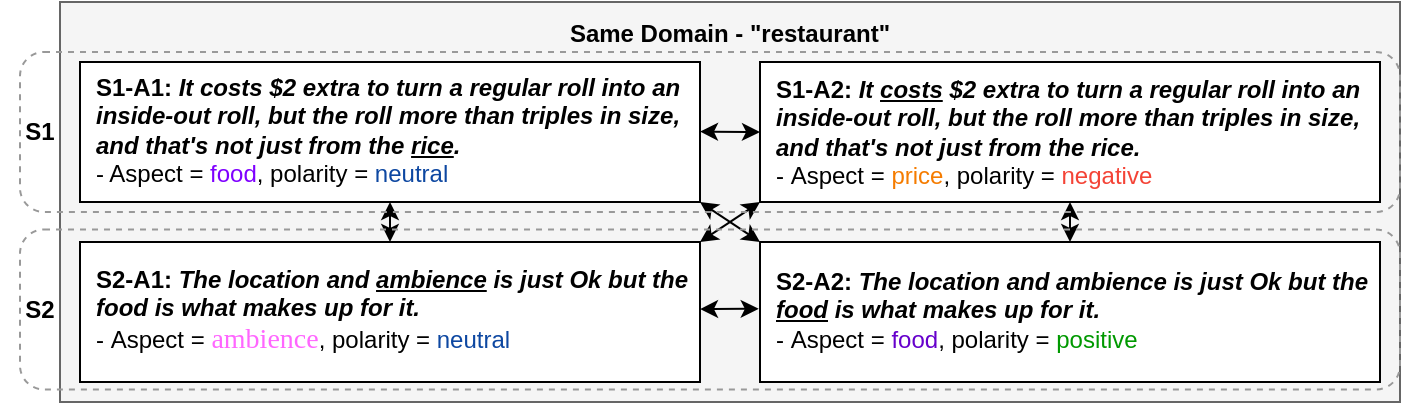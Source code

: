 <mxfile version="15.1.4" type="github">
  <diagram id="QUVvCAwXGch43k0VpOjs" name="Page-1">
    <mxGraphModel dx="981" dy="526" grid="1" gridSize="10" guides="1" tooltips="1" connect="1" arrows="1" fold="1" page="1" pageScale="1" pageWidth="827" pageHeight="1169" math="0" shadow="0">
      <root>
        <mxCell id="0" />
        <mxCell id="1" parent="0" />
        <mxCell id="94RK0DoZ00d1Tz80vGn9-24" value="" style="rounded=0;whiteSpace=wrap;html=1;fillColor=#f5f5f5;strokeColor=#666666;fontColor=#333333;" parent="1" vertex="1">
          <mxGeometry x="270" y="100" width="670" height="200" as="geometry" />
        </mxCell>
        <mxCell id="94RK0DoZ00d1Tz80vGn9-3" value="&lt;div class=&quot;mind-clipboard&quot; style=&quot;line-height: 120%&quot;&gt;&lt;div style=&quot;text-align: left&quot;&gt;&lt;br&gt;&lt;/div&gt;&lt;div style=&quot;text-align: left&quot;&gt;&lt;div&gt;&lt;/div&gt;&lt;div&gt;&lt;/div&gt;&lt;div&gt;&lt;/div&gt;&lt;/div&gt;&lt;/div&gt;" style="rounded=0;whiteSpace=wrap;html=1;" parent="1" vertex="1">
          <mxGeometry x="280" y="130" width="310" height="70" as="geometry" />
        </mxCell>
        <mxCell id="94RK0DoZ00d1Tz80vGn9-4" value="&lt;div style=&quot;text-align: left&quot;&gt;&lt;b&gt;S1-A1:&amp;nbsp;&lt;i&gt;It costs $2 extra to turn a regular roll into an inside-out roll, but the roll more than triples in size, and that&#39;s not just from the&amp;nbsp;&lt;u&gt;rice&lt;/u&gt;.&amp;nbsp;&lt;/i&gt;&lt;/b&gt;&lt;/div&gt;&lt;div style=&quot;text-align: left&quot;&gt;- Aspect =&amp;nbsp;&lt;font color=&quot;#7f00ff&quot;&gt;food&lt;/font&gt;, polarity =&amp;nbsp;&lt;font color=&quot;#0d47a1&quot;&gt;neutral&lt;/font&gt;&lt;/div&gt;" style="text;html=1;strokeColor=none;fillColor=none;align=center;verticalAlign=middle;whiteSpace=wrap;rounded=0;" parent="1" vertex="1">
          <mxGeometry x="287" y="137.5" width="303" height="52.5" as="geometry" />
        </mxCell>
        <mxCell id="94RK0DoZ00d1Tz80vGn9-5" value="&lt;div class=&quot;mind-clipboard&quot; style=&quot;line-height: 120%&quot;&gt;&lt;div style=&quot;text-align: left&quot;&gt;&lt;br&gt;&lt;/div&gt;&lt;div style=&quot;text-align: left&quot;&gt;&lt;div&gt;&lt;/div&gt;&lt;div&gt;&lt;/div&gt;&lt;div&gt;&lt;/div&gt;&lt;/div&gt;&lt;/div&gt;" style="rounded=0;whiteSpace=wrap;html=1;" parent="1" vertex="1">
          <mxGeometry x="620" y="130" width="310" height="70" as="geometry" />
        </mxCell>
        <mxCell id="94RK0DoZ00d1Tz80vGn9-6" value="&lt;div style=&quot;text-align: left&quot;&gt;&lt;div class=&quot;mind-clipboard&quot;&gt;&lt;b&gt;S1-A2: &lt;i&gt;It &lt;u&gt;costs&lt;/u&gt; $2 extra to turn a regular roll into an inside-out roll, but the roll more than triples in size, and that&#39;s not just from the rice.&amp;nbsp;&lt;/i&gt;&lt;/b&gt;&lt;div&gt;&lt;div&gt;&lt;/div&gt;-&amp;nbsp;Aspect&amp;nbsp;= &lt;font color=&quot;#f57c00&quot;&gt;price&lt;/font&gt;, polarity = &lt;font color=&quot;#f44336&quot;&gt;negative&lt;/font&gt;&amp;nbsp;&lt;div&gt;&lt;/div&gt;&lt;div&gt;&lt;/div&gt;&lt;/div&gt;&lt;div&gt;&lt;/div&gt;&lt;div&gt;&lt;/div&gt;&lt;div&gt;&lt;/div&gt;&lt;/div&gt;&lt;/div&gt;" style="text;html=1;strokeColor=none;fillColor=none;align=center;verticalAlign=middle;whiteSpace=wrap;rounded=0;" parent="1" vertex="1">
          <mxGeometry x="627" y="137.5" width="313" height="55" as="geometry" />
        </mxCell>
        <mxCell id="94RK0DoZ00d1Tz80vGn9-7" value="&lt;div class=&quot;mind-clipboard&quot; style=&quot;line-height: 120%&quot;&gt;&lt;div style=&quot;text-align: left&quot;&gt;&lt;br&gt;&lt;/div&gt;&lt;div style=&quot;text-align: left&quot;&gt;&lt;div&gt;&lt;/div&gt;&lt;div&gt;&lt;/div&gt;&lt;div&gt;&lt;/div&gt;&lt;/div&gt;&lt;/div&gt;" style="rounded=0;whiteSpace=wrap;html=1;" parent="1" vertex="1">
          <mxGeometry x="280" y="220" width="310" height="70" as="geometry" />
        </mxCell>
        <mxCell id="94RK0DoZ00d1Tz80vGn9-8" value="&lt;div style=&quot;text-align: left&quot;&gt;&lt;div class=&quot;mind-clipboard&quot;&gt;&lt;b&gt;S2-A1:&amp;nbsp;&lt;/b&gt;&lt;span style=&quot;text-align: justify&quot;&gt;&lt;font style=&quot;font-size: 12px&quot;&gt;&lt;b&gt;&lt;i&gt;The location and &lt;u&gt;ambience&lt;/u&gt; is just Ok but the food is what makes up for it.&lt;/i&gt;&lt;/b&gt;&lt;/font&gt;&lt;/span&gt;&lt;/div&gt;&lt;div class=&quot;mind-clipboard&quot;&gt;&lt;div&gt;&lt;div&gt;&lt;/div&gt;-&amp;nbsp;Aspect&amp;nbsp;=&amp;nbsp;&lt;span style=&quot;font-family: &amp;#34;times new roman&amp;#34; ; font-size: 10.5pt&quot;&gt;&lt;font color=&quot;#ff66ff&quot;&gt;ambience&lt;/font&gt;&lt;/span&gt;&lt;span&gt;, polarity = &lt;/span&gt;&lt;font color=&quot;#0d47a1&quot;&gt;neutral&lt;/font&gt;&lt;/div&gt;&lt;div&gt;&lt;div&gt;&lt;/div&gt;&lt;div&gt;&lt;/div&gt;&lt;/div&gt;&lt;div&gt;&lt;/div&gt;&lt;div&gt;&lt;/div&gt;&lt;div&gt;&lt;/div&gt;&lt;/div&gt;&lt;/div&gt;" style="text;html=1;strokeColor=none;fillColor=none;align=center;verticalAlign=middle;whiteSpace=wrap;rounded=0;" parent="1" vertex="1">
          <mxGeometry x="287" y="227.5" width="303" height="52.5" as="geometry" />
        </mxCell>
        <mxCell id="94RK0DoZ00d1Tz80vGn9-25" value="&lt;b&gt;Same Domain - &quot;restaurant&quot;&lt;/b&gt;" style="text;html=1;strokeColor=none;fillColor=none;align=center;verticalAlign=middle;whiteSpace=wrap;rounded=0;" parent="1" vertex="1">
          <mxGeometry x="523" y="110" width="164" height="12" as="geometry" />
        </mxCell>
        <mxCell id="ZvaVnCW54o77c7x1LeFd-2" value="" style="endArrow=classic;startArrow=classic;html=1;entryX=0;entryY=0.5;entryDx=0;entryDy=0;" edge="1" parent="1" target="94RK0DoZ00d1Tz80vGn9-5">
          <mxGeometry width="50" height="50" relative="1" as="geometry">
            <mxPoint x="590" y="164.8" as="sourcePoint" />
            <mxPoint x="628" y="164.8" as="targetPoint" />
          </mxGeometry>
        </mxCell>
        <mxCell id="ZvaVnCW54o77c7x1LeFd-3" value="&lt;div class=&quot;mind-clipboard&quot; style=&quot;line-height: 120%&quot;&gt;&lt;div style=&quot;text-align: left&quot;&gt;&lt;br&gt;&lt;/div&gt;&lt;div style=&quot;text-align: left&quot;&gt;&lt;div&gt;&lt;/div&gt;&lt;div&gt;&lt;/div&gt;&lt;div&gt;&lt;/div&gt;&lt;/div&gt;&lt;/div&gt;" style="rounded=0;whiteSpace=wrap;html=1;" vertex="1" parent="1">
          <mxGeometry x="620" y="220" width="310" height="70" as="geometry" />
        </mxCell>
        <mxCell id="ZvaVnCW54o77c7x1LeFd-4" value="&lt;div style=&quot;text-align: left&quot;&gt;&lt;div class=&quot;mind-clipboard&quot;&gt;&lt;b&gt;S2-A2:&amp;nbsp;&lt;/b&gt;&lt;span style=&quot;text-align: justify&quot;&gt;&lt;font style=&quot;font-size: 12px&quot;&gt;&lt;b&gt;&lt;i&gt;The location and ambience is just Ok but the &lt;u&gt;food&lt;/u&gt; is what makes up for it.&lt;/i&gt;&lt;/b&gt;&lt;/font&gt;&lt;/span&gt;&lt;/div&gt;&lt;div class=&quot;mind-clipboard&quot;&gt;&lt;div&gt;&lt;div&gt;&lt;/div&gt;-&amp;nbsp;Aspect&amp;nbsp;= &lt;font color=&quot;#6600cc&quot;&gt;food&lt;/font&gt;, polarity = &lt;font color=&quot;#009900&quot;&gt;positive&lt;/font&gt;&lt;div&gt;&lt;/div&gt;&lt;div&gt;&lt;/div&gt;&lt;/div&gt;&lt;div&gt;&lt;/div&gt;&lt;div&gt;&lt;/div&gt;&lt;div&gt;&lt;/div&gt;&lt;/div&gt;&lt;/div&gt;" style="text;html=1;strokeColor=none;fillColor=none;align=center;verticalAlign=middle;whiteSpace=wrap;rounded=0;" vertex="1" parent="1">
          <mxGeometry x="627" y="227.5" width="303" height="52.5" as="geometry" />
        </mxCell>
        <mxCell id="ZvaVnCW54o77c7x1LeFd-5" value="" style="endArrow=classic;startArrow=classic;html=1;entryX=-0.002;entryY=0.477;entryDx=0;entryDy=0;entryPerimeter=0;" edge="1" parent="1" target="ZvaVnCW54o77c7x1LeFd-3">
          <mxGeometry width="50" height="50" relative="1" as="geometry">
            <mxPoint x="590.0" y="253.55" as="sourcePoint" />
            <mxPoint x="628" y="253.55" as="targetPoint" />
          </mxGeometry>
        </mxCell>
        <mxCell id="ZvaVnCW54o77c7x1LeFd-7" value="" style="endArrow=classic;startArrow=classic;html=1;exitX=0.5;exitY=0;exitDx=0;exitDy=0;" edge="1" parent="1" source="94RK0DoZ00d1Tz80vGn9-7">
          <mxGeometry width="50" height="50" relative="1" as="geometry">
            <mxPoint x="420" y="120" as="sourcePoint" />
            <mxPoint x="435" y="200" as="targetPoint" />
          </mxGeometry>
        </mxCell>
        <mxCell id="ZvaVnCW54o77c7x1LeFd-8" value="" style="endArrow=classic;startArrow=classic;html=1;exitX=0.5;exitY=0;exitDx=0;exitDy=0;" edge="1" parent="1" source="ZvaVnCW54o77c7x1LeFd-3">
          <mxGeometry width="50" height="50" relative="1" as="geometry">
            <mxPoint x="790" y="100" as="sourcePoint" />
            <mxPoint x="775" y="200" as="targetPoint" />
          </mxGeometry>
        </mxCell>
        <mxCell id="ZvaVnCW54o77c7x1LeFd-12" value="" style="endArrow=classic;startArrow=classic;html=1;exitX=1;exitY=1;exitDx=0;exitDy=0;entryX=0;entryY=0;entryDx=0;entryDy=0;" edge="1" parent="1" source="94RK0DoZ00d1Tz80vGn9-3" target="ZvaVnCW54o77c7x1LeFd-3">
          <mxGeometry width="50" height="50" relative="1" as="geometry">
            <mxPoint x="660" y="400" as="sourcePoint" />
            <mxPoint x="710" y="350" as="targetPoint" />
          </mxGeometry>
        </mxCell>
        <mxCell id="ZvaVnCW54o77c7x1LeFd-13" value="" style="endArrow=classic;startArrow=classic;html=1;entryX=0;entryY=1;entryDx=0;entryDy=0;exitX=1;exitY=0;exitDx=0;exitDy=0;" edge="1" parent="1" source="94RK0DoZ00d1Tz80vGn9-7" target="94RK0DoZ00d1Tz80vGn9-5">
          <mxGeometry width="50" height="50" relative="1" as="geometry">
            <mxPoint x="620" y="420" as="sourcePoint" />
            <mxPoint x="670" y="370" as="targetPoint" />
          </mxGeometry>
        </mxCell>
        <mxCell id="ZvaVnCW54o77c7x1LeFd-15" value="" style="rounded=1;whiteSpace=wrap;html=1;fillColor=none;dashed=1;strokeColor=#999999;" vertex="1" parent="1">
          <mxGeometry x="250" y="213.75" width="690" height="80" as="geometry" />
        </mxCell>
        <mxCell id="ZvaVnCW54o77c7x1LeFd-16" value="&lt;b&gt;S1&lt;/b&gt;" style="text;html=1;strokeColor=none;fillColor=none;align=center;verticalAlign=middle;whiteSpace=wrap;rounded=0;dashed=1;" vertex="1" parent="1">
          <mxGeometry x="240" y="155" width="40" height="20" as="geometry" />
        </mxCell>
        <mxCell id="ZvaVnCW54o77c7x1LeFd-17" value="&lt;b&gt;S2&lt;/b&gt;" style="text;html=1;strokeColor=none;fillColor=none;align=center;verticalAlign=middle;whiteSpace=wrap;rounded=0;dashed=1;" vertex="1" parent="1">
          <mxGeometry x="240" y="243.75" width="40" height="20" as="geometry" />
        </mxCell>
        <mxCell id="ZvaVnCW54o77c7x1LeFd-18" value="" style="rounded=1;whiteSpace=wrap;html=1;fillColor=none;dashed=1;strokeColor=#999999;" vertex="1" parent="1">
          <mxGeometry x="250" y="125" width="690" height="80" as="geometry" />
        </mxCell>
      </root>
    </mxGraphModel>
  </diagram>
</mxfile>
